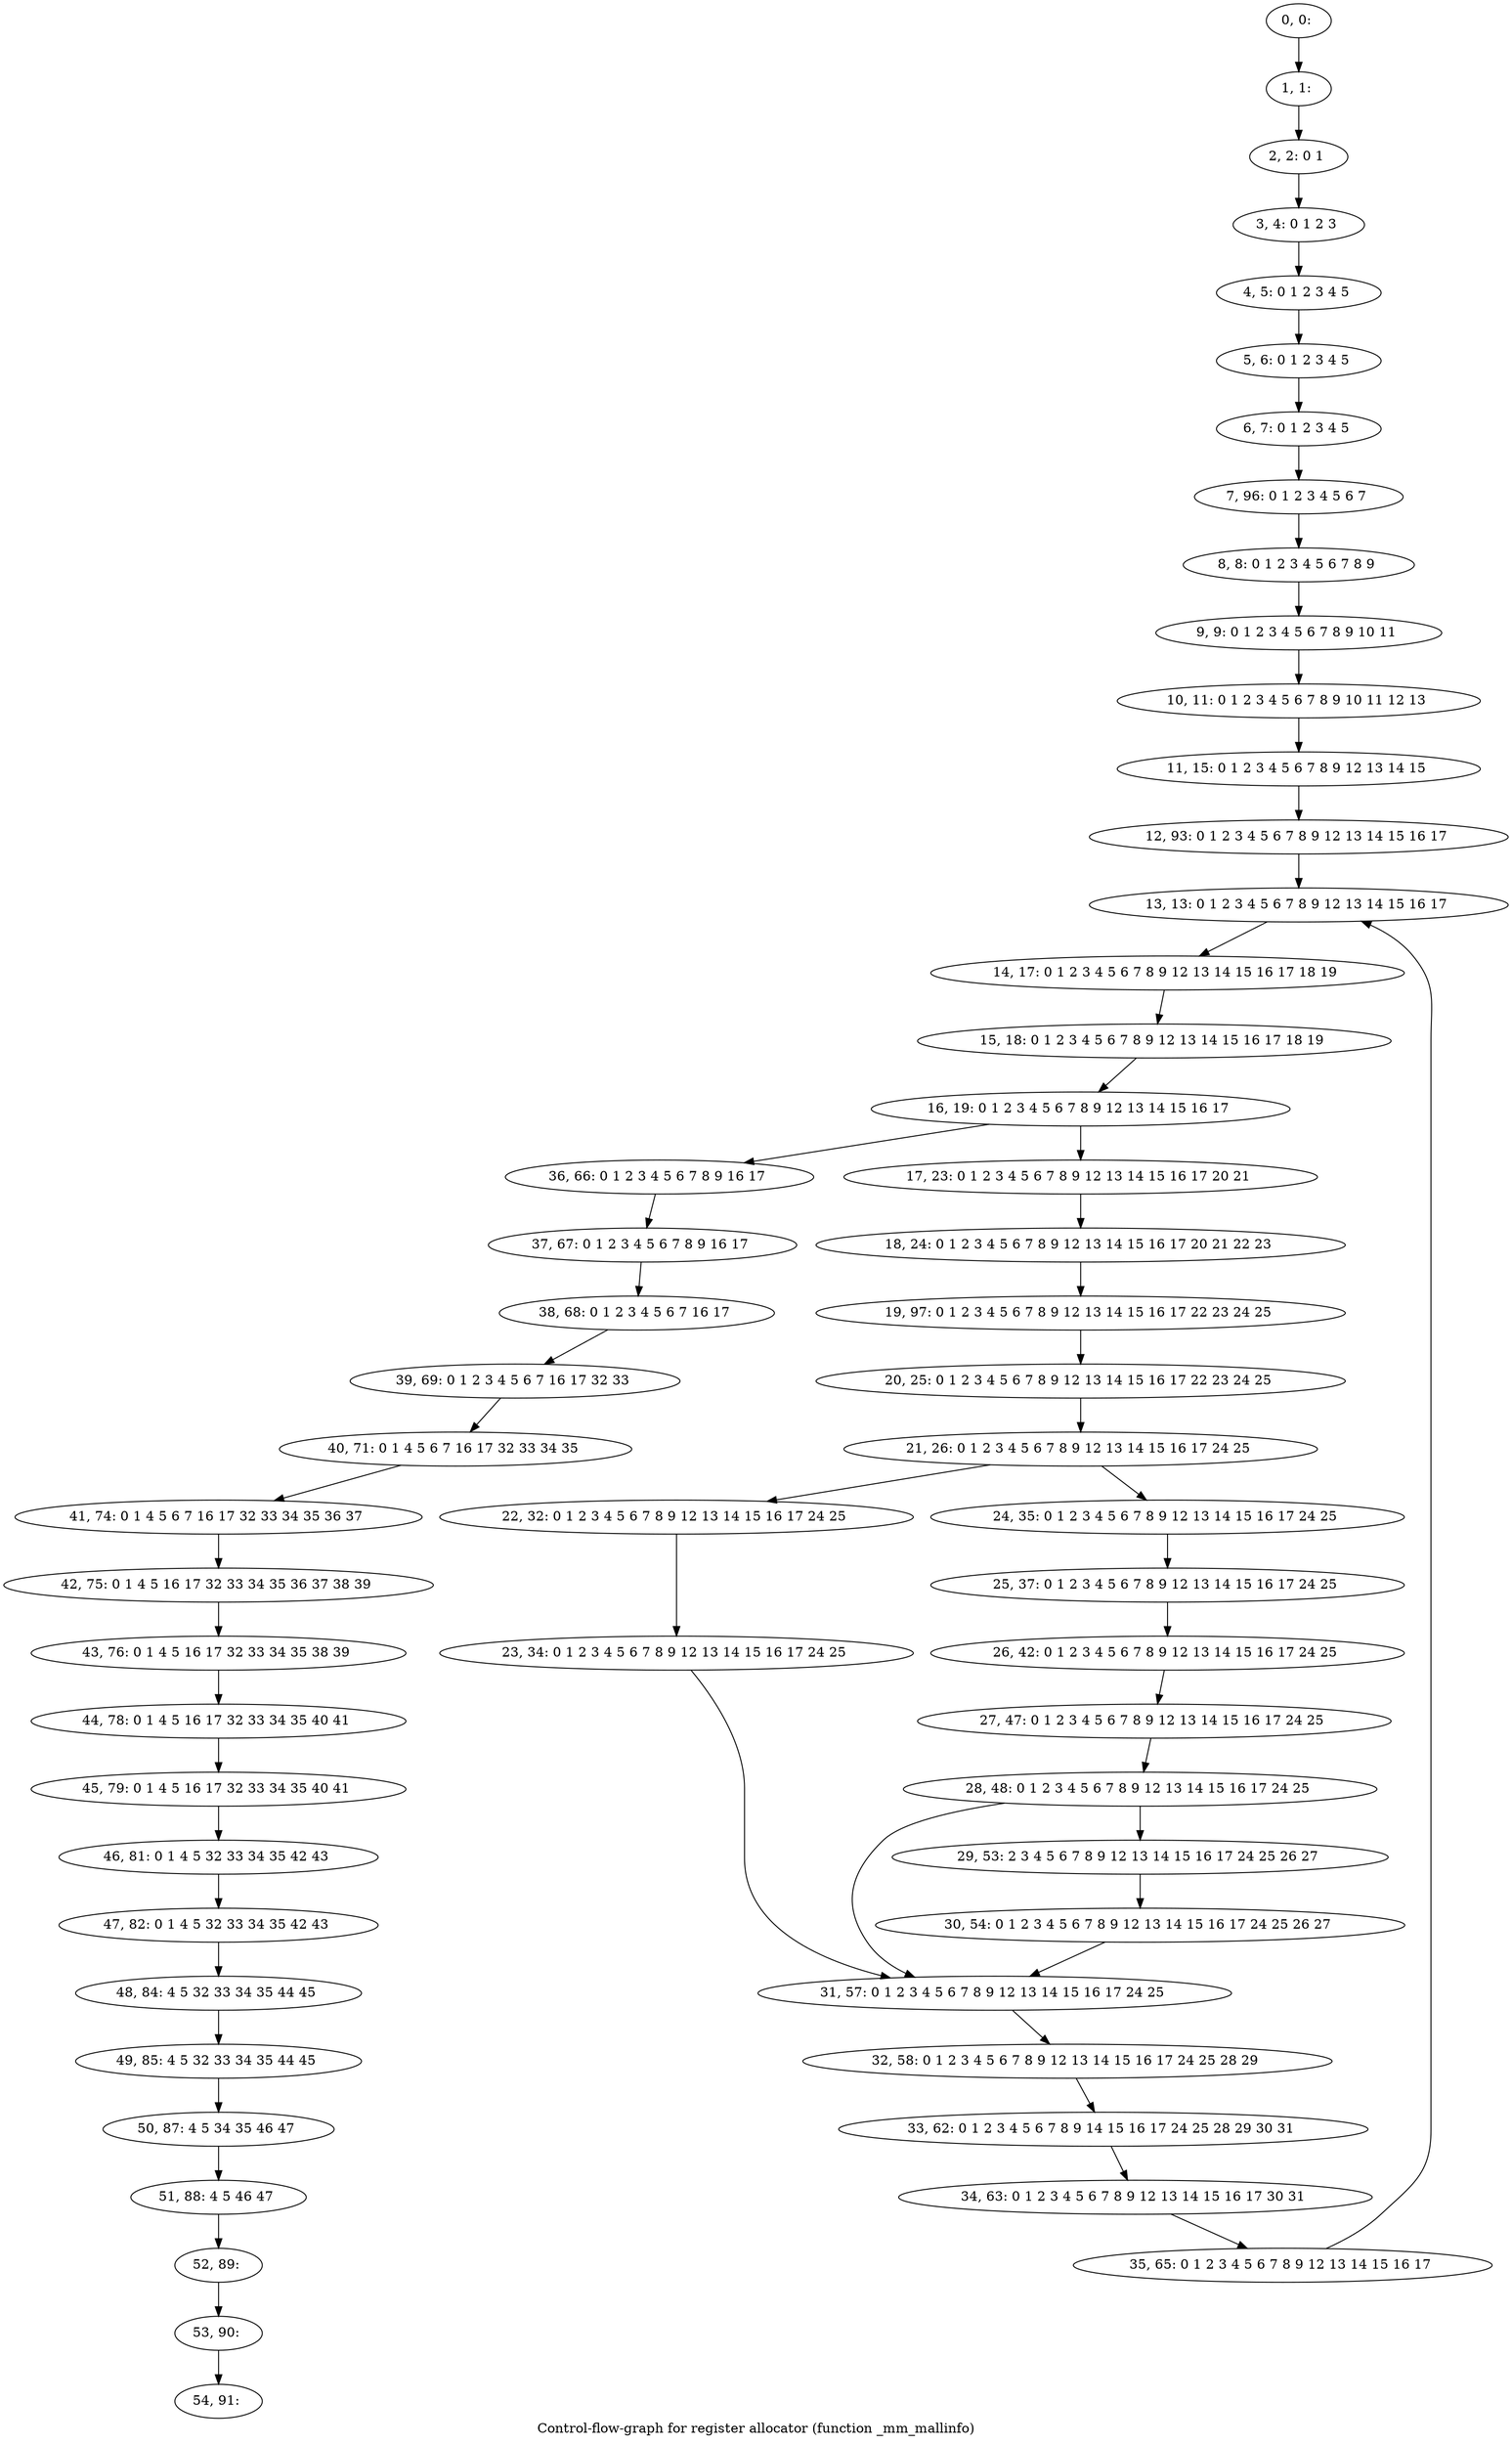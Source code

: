 digraph G {
graph [label="Control-flow-graph for register allocator (function _mm_mallinfo)"]
0[label="0, 0: "];
1[label="1, 1: "];
2[label="2, 2: 0 1 "];
3[label="3, 4: 0 1 2 3 "];
4[label="4, 5: 0 1 2 3 4 5 "];
5[label="5, 6: 0 1 2 3 4 5 "];
6[label="6, 7: 0 1 2 3 4 5 "];
7[label="7, 96: 0 1 2 3 4 5 6 7 "];
8[label="8, 8: 0 1 2 3 4 5 6 7 8 9 "];
9[label="9, 9: 0 1 2 3 4 5 6 7 8 9 10 11 "];
10[label="10, 11: 0 1 2 3 4 5 6 7 8 9 10 11 12 13 "];
11[label="11, 15: 0 1 2 3 4 5 6 7 8 9 12 13 14 15 "];
12[label="12, 93: 0 1 2 3 4 5 6 7 8 9 12 13 14 15 16 17 "];
13[label="13, 13: 0 1 2 3 4 5 6 7 8 9 12 13 14 15 16 17 "];
14[label="14, 17: 0 1 2 3 4 5 6 7 8 9 12 13 14 15 16 17 18 19 "];
15[label="15, 18: 0 1 2 3 4 5 6 7 8 9 12 13 14 15 16 17 18 19 "];
16[label="16, 19: 0 1 2 3 4 5 6 7 8 9 12 13 14 15 16 17 "];
17[label="17, 23: 0 1 2 3 4 5 6 7 8 9 12 13 14 15 16 17 20 21 "];
18[label="18, 24: 0 1 2 3 4 5 6 7 8 9 12 13 14 15 16 17 20 21 22 23 "];
19[label="19, 97: 0 1 2 3 4 5 6 7 8 9 12 13 14 15 16 17 22 23 24 25 "];
20[label="20, 25: 0 1 2 3 4 5 6 7 8 9 12 13 14 15 16 17 22 23 24 25 "];
21[label="21, 26: 0 1 2 3 4 5 6 7 8 9 12 13 14 15 16 17 24 25 "];
22[label="22, 32: 0 1 2 3 4 5 6 7 8 9 12 13 14 15 16 17 24 25 "];
23[label="23, 34: 0 1 2 3 4 5 6 7 8 9 12 13 14 15 16 17 24 25 "];
24[label="24, 35: 0 1 2 3 4 5 6 7 8 9 12 13 14 15 16 17 24 25 "];
25[label="25, 37: 0 1 2 3 4 5 6 7 8 9 12 13 14 15 16 17 24 25 "];
26[label="26, 42: 0 1 2 3 4 5 6 7 8 9 12 13 14 15 16 17 24 25 "];
27[label="27, 47: 0 1 2 3 4 5 6 7 8 9 12 13 14 15 16 17 24 25 "];
28[label="28, 48: 0 1 2 3 4 5 6 7 8 9 12 13 14 15 16 17 24 25 "];
29[label="29, 53: 2 3 4 5 6 7 8 9 12 13 14 15 16 17 24 25 26 27 "];
30[label="30, 54: 0 1 2 3 4 5 6 7 8 9 12 13 14 15 16 17 24 25 26 27 "];
31[label="31, 57: 0 1 2 3 4 5 6 7 8 9 12 13 14 15 16 17 24 25 "];
32[label="32, 58: 0 1 2 3 4 5 6 7 8 9 12 13 14 15 16 17 24 25 28 29 "];
33[label="33, 62: 0 1 2 3 4 5 6 7 8 9 14 15 16 17 24 25 28 29 30 31 "];
34[label="34, 63: 0 1 2 3 4 5 6 7 8 9 12 13 14 15 16 17 30 31 "];
35[label="35, 65: 0 1 2 3 4 5 6 7 8 9 12 13 14 15 16 17 "];
36[label="36, 66: 0 1 2 3 4 5 6 7 8 9 16 17 "];
37[label="37, 67: 0 1 2 3 4 5 6 7 8 9 16 17 "];
38[label="38, 68: 0 1 2 3 4 5 6 7 16 17 "];
39[label="39, 69: 0 1 2 3 4 5 6 7 16 17 32 33 "];
40[label="40, 71: 0 1 4 5 6 7 16 17 32 33 34 35 "];
41[label="41, 74: 0 1 4 5 6 7 16 17 32 33 34 35 36 37 "];
42[label="42, 75: 0 1 4 5 16 17 32 33 34 35 36 37 38 39 "];
43[label="43, 76: 0 1 4 5 16 17 32 33 34 35 38 39 "];
44[label="44, 78: 0 1 4 5 16 17 32 33 34 35 40 41 "];
45[label="45, 79: 0 1 4 5 16 17 32 33 34 35 40 41 "];
46[label="46, 81: 0 1 4 5 32 33 34 35 42 43 "];
47[label="47, 82: 0 1 4 5 32 33 34 35 42 43 "];
48[label="48, 84: 4 5 32 33 34 35 44 45 "];
49[label="49, 85: 4 5 32 33 34 35 44 45 "];
50[label="50, 87: 4 5 34 35 46 47 "];
51[label="51, 88: 4 5 46 47 "];
52[label="52, 89: "];
53[label="53, 90: "];
54[label="54, 91: "];
0->1 ;
1->2 ;
2->3 ;
3->4 ;
4->5 ;
5->6 ;
6->7 ;
7->8 ;
8->9 ;
9->10 ;
10->11 ;
11->12 ;
12->13 ;
13->14 ;
14->15 ;
15->16 ;
16->17 ;
16->36 ;
17->18 ;
18->19 ;
19->20 ;
20->21 ;
21->22 ;
21->24 ;
22->23 ;
23->31 ;
24->25 ;
25->26 ;
26->27 ;
27->28 ;
28->29 ;
28->31 ;
29->30 ;
30->31 ;
31->32 ;
32->33 ;
33->34 ;
34->35 ;
35->13 ;
36->37 ;
37->38 ;
38->39 ;
39->40 ;
40->41 ;
41->42 ;
42->43 ;
43->44 ;
44->45 ;
45->46 ;
46->47 ;
47->48 ;
48->49 ;
49->50 ;
50->51 ;
51->52 ;
52->53 ;
53->54 ;
}
